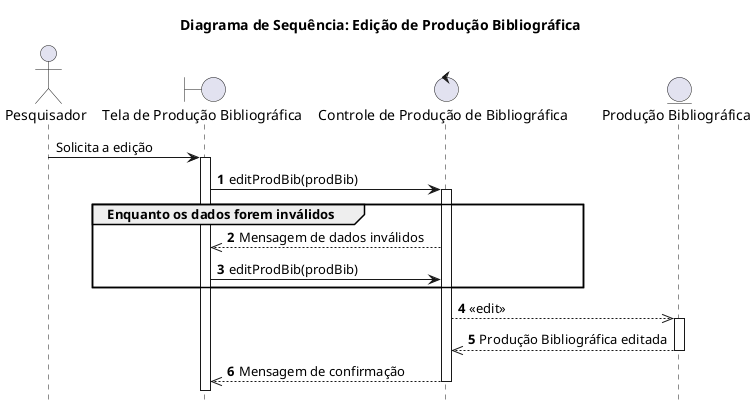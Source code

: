 @startuml DiagramaEditarProducao
title "Diagrama de Sequência: Edição de Produção Bibliográfica"
hide footbox

actor "Pesquisador" as Pesquisador
boundary "Tela de Produção Bibliográfica" as UIEditarProducaoBibliografica
control "Controle de Produção de Bibliográfica" as ControleProducaoBibliografica
entity "Produção Bibliográfica" as ProducaoBibliografica

Pesquisador -> UIEditarProducaoBibliografica++: Solicita a edição
autonumber
UIEditarProducaoBibliografica -> ControleProducaoBibliografica++: editProdBib(prodBib)

group Enquanto os dados forem inválidos
ControleProducaoBibliografica -->> UIEditarProducaoBibliografica: Mensagem de dados inválidos
UIEditarProducaoBibliografica -> ControleProducaoBibliografica: editProdBib(prodBib)
end

ControleProducaoBibliografica -->> ProducaoBibliografica ++: <<edit>>
ProducaoBibliografica -->> ControleProducaoBibliografica --: Produção Bibliográfica editada
ControleProducaoBibliografica -->> UIEditarProducaoBibliografica --: Mensagem de confirmação
autonumber stop
@enduml